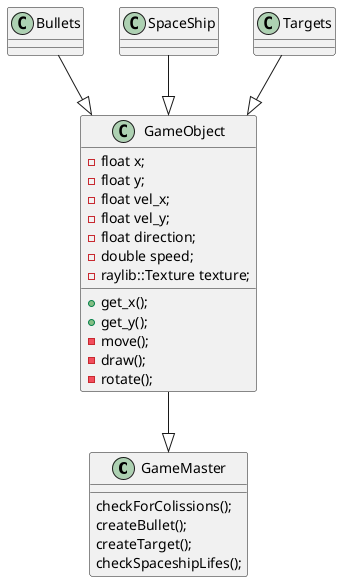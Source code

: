 @startuml

class GameMaster {
    checkForColissions();
    createBullet();
    createTarget();
    checkSpaceshipLifes();
}

class GameObject {
    -float x;
    -float y;
    -float vel_x;
    -float vel_y;
    -float direction;
    -double speed;
    -raylib::Texture texture;
    +get_x();
    +get_y();
    -move();
    -draw();
    -rotate();
}

class Bullets {
}

class SpaceShip {
}

class Targets {
}


SpaceShip --|> GameObject
Targets --|> GameObject
Bullets --|> GameObject

GameObject --|> GameMaster

@enduml